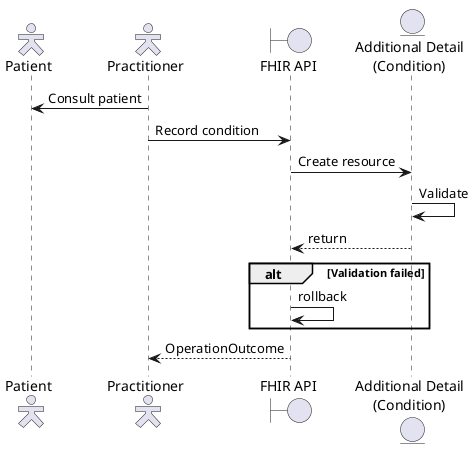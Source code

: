 @startuml

skinparam actorStyle hollow

actor        "Patient"          as pat
actor        "Practitioner"     as pra
boundary     "FHIR API"         as api
entity       "Additional Detail\n(Condition)"  as add

pra ->  pat : Consult patient
pra ->  api : Record condition

api ->  add : Create resource
add ->  add : Validate
api <-- add : return
alt Validation failed
  api -> api : rollback
end

pra <-- api : OperationOutcome

@enduml